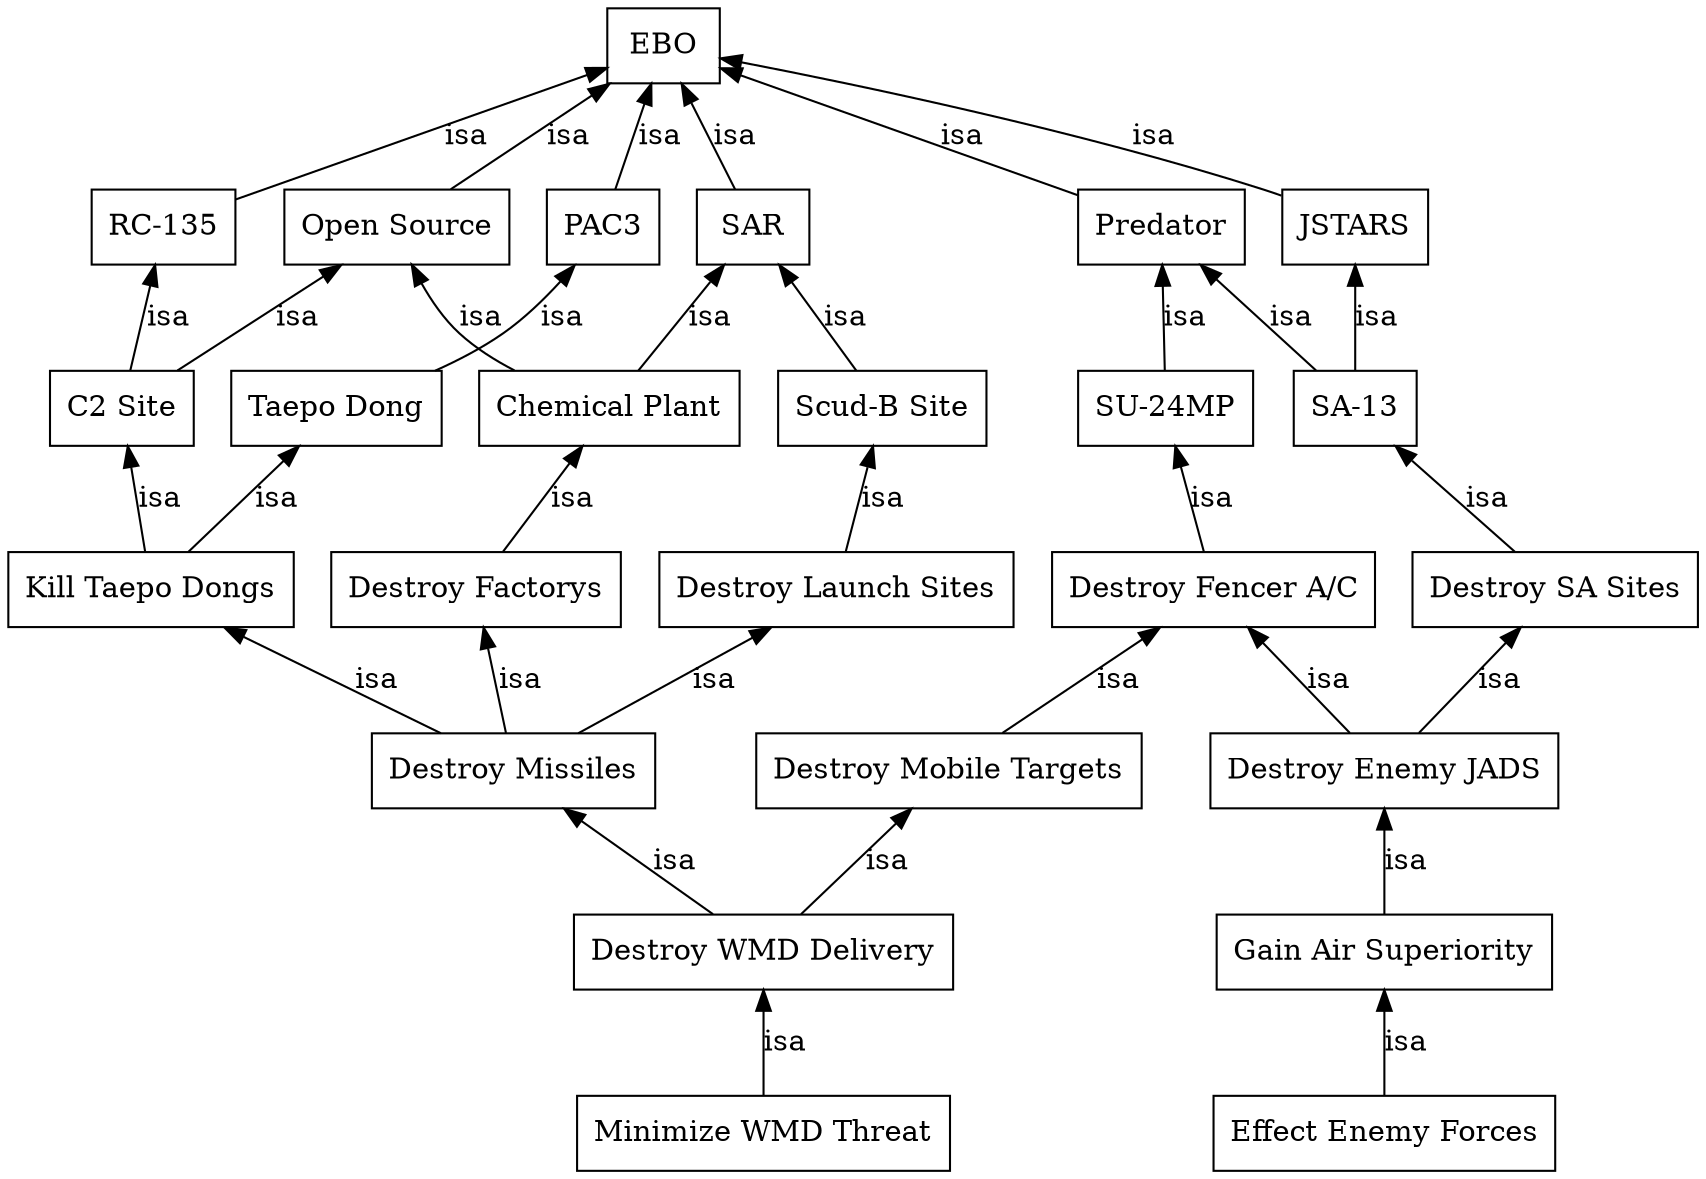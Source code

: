 digraph MC2A {
	node [	label = "\N" ];
	graph [bb= "0,0,666,580"];
	SAR [label=SAR, shape=box, color="0.0,0.0,0.0", fontcolor="0.0,0.0,0.0", pos="309,466", width="0.75", height="0.50"];
	EBO [label=EBO, shape=box, color="0.0,0.0,0.0", fontcolor="0.0,0.0,0.0", pos="272,554", width="0.75", height="0.50"];
	"Chemical Plant" [label="Chemical Plant", shape=box, color="0.0,0.0,0.0", fontcolor="0.0,0.0,0.0", pos="232,378", width="1.39", height="0.50"];
	"Open Source" [label="Open Source", shape=box, color="0.0,0.0,0.0", fontcolor="0.0,0.0,0.0", pos="149,466", width="1.19", height="0.50"];
	"Gain Air Superiority" [label="Gain Air Superiority", shape=box, color="0.0,0.0,0.0", fontcolor="0.0,0.0,0.0", pos="576,114", width="1.81", height="0.50"];
	"Destroy Enemy JADS" [label="Destroy Enemy JADS", shape=box, color="0.0,0.0,0.0", fontcolor="0.0,0.0,0.0", pos="576,202", width="1.92", height="0.50"];
	"C2 Site" [label="C2 Site", shape=box, color="0.0,0.0,0.0", fontcolor="0.0,0.0,0.0", pos="36,378", width="0.78", height="0.50"];
	"RC-135" [label="RC-135", shape=box, color="0.0,0.0,0.0", fontcolor="0.0,0.0,0.0", pos="49,466", width="0.81", height="0.50"];
	"Kill Taepo Dongs" [label="Kill Taepo Dongs", shape=box, color="0.0,0.0,0.0", fontcolor="0.0,0.0,0.0", pos="57,290", width="1.58", height="0.50"];
	"Taepo Dong" [label="Taepo Dong", shape=box, color="0.0,0.0,0.0", fontcolor="0.0,0.0,0.0", pos="123,378", width="1.14", height="0.50"];
	"SU-24MP" [label="SU-24MP", shape=box, color="0.0,0.0,0.0", fontcolor="0.0,0.0,0.0", pos="453,378", width="0.97", height="0.50"];
	Predator [label=Predator, shape=box, color="0.0,0.0,0.0", fontcolor="0.0,0.0,0.0", pos="438,466", width="0.83", height="0.50"];
	"Destroy Mobile Targets" [label="Destroy Mobile Targets", shape=box, color="0.0,0.0,0.0", fontcolor="0.0,0.0,0.0", pos="398,202", width="2.06", height="0.50"];
	"Destroy Fencer A/C" [label="Destroy Fencer A/C", shape=box, color="0.0,0.0,0.0", fontcolor="0.0,0.0,0.0", pos="475,290", width="1.75", height="0.50"];
	"Scud-B Site" [label="Scud-B Site", shape=box, color="0.0,0.0,0.0", fontcolor="0.0,0.0,0.0", pos="350,378", width="1.11", height="0.50"];
	PAC3 [label=PAC3, shape=box, color="0.0,0.0,0.0", fontcolor="0.0,0.0,0.0", pos="237,466", width="0.75", height="0.50"];
	"Minimize WMD Threat" [label="Minimize WMD Threat", shape=box, color="0.0,0.0,0.0", fontcolor="0.0,0.0,0.0", pos="303,26", width="2.06", height="0.50"];
	"Destroy WMD Delivery" [label="Destroy WMD Delivery", shape=box, color="0.0,0.0,0.0", fontcolor="0.0,0.0,0.0", pos="303,114", width="2.08", height="0.50"];
	"Destroy Factorys" [label="Destroy Factorys", shape=box, color="0.0,0.0,0.0", fontcolor="0.0,0.0,0.0", pos="187,290", width="1.53", height="0.50"];
	JSTARS [label=JSTARS, shape=box, color="0.0,0.0,0.0", fontcolor="0.0,0.0,0.0", pos="543,466", width="0.86", height="0.50"];
	"Effect Enemy Forces" [label="Effect Enemy Forces", shape=box, color="0.0,0.0,0.0", fontcolor="0.0,0.0,0.0", pos="576,26", width="1.83", height="0.50"];
	"Destroy Missiles" [label="Destroy Missiles", shape=box, color="0.0,0.0,0.0", fontcolor="0.0,0.0,0.0", pos="232,202", width="1.50", height="0.50"];
	"Destroy Launch Sites" [label="Destroy Launch Sites", shape=box, color="0.0,0.0,0.0", fontcolor="0.0,0.0,0.0", pos="327,290", width="1.86", height="0.50"];
	"Destroy SA Sites" [label="Destroy SA Sites", shape=box, color="0.0,0.0,0.0", fontcolor="0.0,0.0,0.0", pos="611,290", width="1.53", height="0.50"];
	"SA-13" [label="SA-13", shape=box, color="0.0,0.0,0.0", fontcolor="0.0,0.0,0.0", pos="570,378", width="0.75", height="0.50"];
	EBO -> SAR [dir=back, label=isa, color="0.0,0.0,0.0", fontcolor="0.0,0.0,0.0", pos="s,280,536 283,527 289,513 296,496 302,484", lp="308,510"];
	SAR -> "Chemical Plant" [dir=back, label=isa, color="0.0,0.0,0.0", fontcolor="0.0,0.0,0.0", pos="s,293,448 287,441 275,427 259,409 248,396", lp="292,422"];
	"Open Source" -> "Chemical Plant" [dir=back, label=isa, color="0.0,0.0,0.0", fontcolor="0.0,0.0,0.0", pos="s,154,448 156,442 160,431 165,420 171,414 177,408 185,402 195,396", lp="186,422"];
	"Destroy Enemy JADS" -> "Gain Air Superiority" [dir=back, label=isa, color="0.0,0.0,0.0", fontcolor="0.0,0.0,0.0", pos="s,576,184 576,175 576,161 576,144 576,132", lp="591,158"];
	"Open Source" -> "C2 Site" [dir=back, label=isa, color="0.0,0.0,0.0", fontcolor="0.0,0.0,0.0", pos="s,126,448 119,442 100,428 77,409 60,396", lp="117,422"];
	"RC-135" -> "C2 Site" [dir=back, label=isa, color="0.0,0.0,0.0", fontcolor="0.0,0.0,0.0", pos="s,43,448 42,441 41,437 40,433 39,430 38,421 37,407 37,396", lp="54,422"];
	"C2 Site" -> "Kill Taepo Dongs" [dir=back, label=isa, color="0.0,0.0,0.0", fontcolor="0.0,0.0,0.0", pos="s,40,360 42,354 45,340 49,321 53,308", lp="63,334"];
	"Taepo Dong" -> "Kill Taepo Dongs" [dir=back, label=isa, color="0.0,0.0,0.0", fontcolor="0.0,0.0,0.0", pos="s,109,360 104,353 93,338 80,321 71,308", lp="111,334"];
	EBO -> "RC-135" [dir=back, label=isa, color="0.0,0.0,0.0", fontcolor="0.0,0.0,0.0", pos="s,245,547 236,544 210,537 175,526 153,518 132,509 101,494 78,482", lp="168,510"];
	Predator -> "SU-24MP" [dir=back, label=isa, color="0.0,0.0,0.0", fontcolor="0.0,0.0,0.0", pos="s,441,448 442,442 445,428 448,409 450,396", lp="461,422"];
	"Destroy Fencer A/C" -> "Destroy Mobile Targets" [dir=back, label=isa, color="0.0,0.0,0.0", fontcolor="0.0,0.0,0.0", pos="s,449,272 443,267 438,263 433,258 429,254 422,246 413,232 407,220", lp="444,246"];
	SAR -> "Scud-B Site" [dir=back, label=isa, color="0.0,0.0,0.0", fontcolor="0.0,0.0,0.0", pos="s,319,448 323,442 325,437 328,433 329,430 333,421 338,407 343,396", lp="350,422"];
	EBO -> PAC3 [dir=back, label=isa, color="0.0,0.0,0.0", fontcolor="0.0,0.0,0.0", pos="s,261,536 258,529 256,525 253,521 252,518 248,509 244,495 241,484", lp="267,510"];
	"SU-24MP" -> "Destroy Fencer A/C" [dir=back, label=isa, color="0.0,0.0,0.0", fontcolor="0.0,0.0,0.0", pos="s,458,360 460,354 463,340 467,321 470,308", lp="481,334"];
	"Destroy WMD Delivery" -> "Minimize WMD Threat" [dir=back, label=isa, color="0.0,0.0,0.0", fontcolor="0.0,0.0,0.0", pos="s,303,96 303,87 303,73 303,56 303,44", lp="318,70"];
	"Chemical Plant" -> "Destroy Factorys" [dir=back, label=isa, color="0.0,0.0,0.0", fontcolor="0.0,0.0,0.0", pos="s,223,360 220,355 213,340 203,321 196,308", lp="228,334"];
	EBO -> JSTARS [dir=back, label=isa, color="0.0,0.0,0.0", fontcolor="0.0,0.0,0.0", pos="s,299,547 309,545 339,537 381,526 407,518 436,509 481,491 512,479", lp="465,510"];
	"Gain Air Superiority" -> "Effect Enemy Forces" [dir=back, label=isa, color="0.0,0.0,0.0", fontcolor="0.0,0.0,0.0", pos="s,576,96 576,87 576,73 576,56 576,44", lp="591,70"];
	"Destroy Mobile Targets" -> "Destroy WMD Delivery" [dir=back, label=isa, color="0.0,0.0,0.0", fontcolor="0.0,0.0,0.0", pos="s,378,184 371,178 356,163 337,145 322,132", lp="374,158"];
	"Destroy Missiles" -> "Destroy WMD Delivery" [dir=back, label=isa, color="0.0,0.0,0.0", fontcolor="0.0,0.0,0.0", pos="s,247,184 253,177 264,163 278,145 288,132", lp="288,158"];
	"Scud-B Site" -> "Destroy Launch Sites" [dir=back, label=isa, color="0.0,0.0,0.0", fontcolor="0.0,0.0,0.0", pos="s,345,360 343,354 340,340 335,321 332,308", lp="355,334"];
	"Destroy Launch Sites" -> "Destroy Missiles" [dir=back, label=isa, color="0.0,0.0,0.0", fontcolor="0.0,0.0,0.0", pos="s,307,272 300,266 285,251 266,233 251,220", lp="303,246"];
	"Destroy Factorys" -> "Destroy Missiles" [dir=back, label=isa, color="0.0,0.0,0.0", fontcolor="0.0,0.0,0.0", pos="s,196,272 200,264 208,250 216,232 223,220", lp="228,246"];
	"Kill Taepo Dongs" -> "Destroy Missiles" [dir=back, label=isa, color="0.0,0.0,0.0", fontcolor="0.0,0.0,0.0", pos="s,93,272 99,269 129,254 168,234 196,220", lp="175,246"];
	"Destroy SA Sites" -> "Destroy Enemy JADS" [dir=back, label=isa, color="0.0,0.0,0.0", fontcolor="0.0,0.0,0.0", pos="s,604,272 601,263 595,249 588,232 583,220", lp="611,246"];
	"Destroy Fencer A/C" -> "Destroy Enemy JADS" [dir=back, label=isa, color="0.0,0.0,0.0", fontcolor="0.0,0.0,0.0", pos="s,496,272 503,266 520,252 540,233 555,220", lp="549,246"];
	EBO -> "Open Source" [dir=back, label=isa, color="0.0,0.0,0.0", fontcolor="0.0,0.0,0.0", pos="s,245,539 239,536 228,529 218,523 210,518 198,510 182,496 169,484", lp="225,510"];
	"SA-13" -> "Destroy SA Sites" [dir=back, label=isa, color="0.0,0.0,0.0", fontcolor="0.0,0.0,0.0", pos="s,578,360 582,352 589,338 597,320 603,308", lp="609,334"];
	JSTARS -> "SA-13" [dir=back, label=isa, color="0.0,0.0,0.0", fontcolor="0.0,0.0,0.0", pos="s,549,448 552,439 556,425 561,408 565,396", lp="573,422"];
	Predator -> "SA-13" [dir=back, label=isa, color="0.0,0.0,0.0", fontcolor="0.0,0.0,0.0", pos="s,465,448 473,443 495,428 522,409 543,396", lp="531,422"];
	EBO -> Predator [dir=back, label=isa, color="0.0,0.0,0.0", fontcolor="0.0,0.0,0.0", pos="s,299,540 305,537 335,521 379,498 408,482", lp="385,510"];
	PAC3 -> "Taepo Dong" [dir=back, label=isa, color="0.0,0.0,0.0", fontcolor="0.0,0.0,0.0", pos="s,230,448 227,442 221,431 215,420 208,414 197,406 180,398 164,392", lp="233,422"];
}
